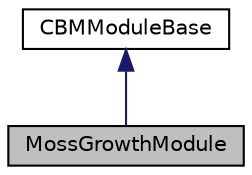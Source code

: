 digraph "MossGrowthModule"
{
 // LATEX_PDF_SIZE
  edge [fontname="Helvetica",fontsize="10",labelfontname="Helvetica",labelfontsize="10"];
  node [fontname="Helvetica",fontsize="10",shape=record];
  Node1 [label="MossGrowthModule",height=0.2,width=0.4,color="black", fillcolor="grey75", style="filled", fontcolor="black",tooltip="Parameters for moss related computing."];
  Node2 -> Node1 [dir="back",color="midnightblue",fontsize="10",style="solid",fontname="Helvetica"];
  Node2 [label="CBMModuleBase",height=0.2,width=0.4,color="black", fillcolor="white", style="filled",URL="$classmoja_1_1modules_1_1cbm_1_1CBMModuleBase.html",tooltip=" "];
}
